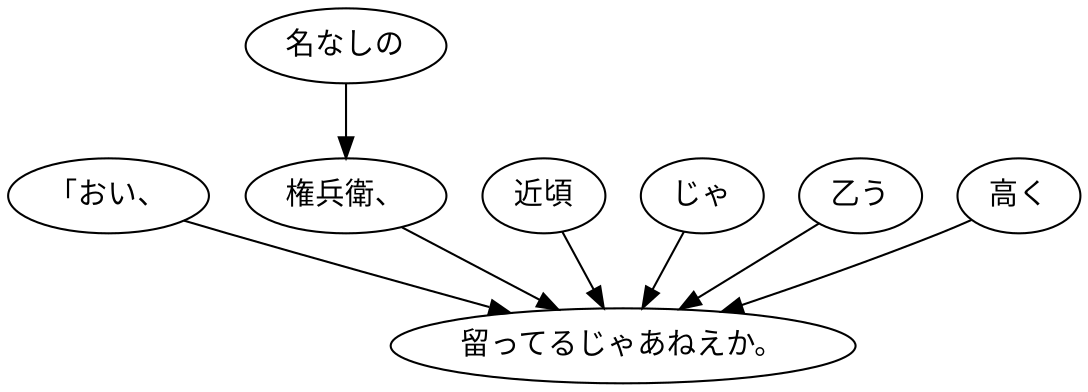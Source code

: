 digraph graph716 {
	node0 [label="「おい、"];
	node1 [label="名なしの"];
	node2 [label="権兵衛、"];
	node3 [label="近頃"];
	node4 [label="じゃ"];
	node5 [label="乙う"];
	node6 [label="高く"];
	node7 [label="留ってるじゃあねえか。"];
	node0 -> node7;
	node1 -> node2;
	node2 -> node7;
	node3 -> node7;
	node4 -> node7;
	node5 -> node7;
	node6 -> node7;
}
